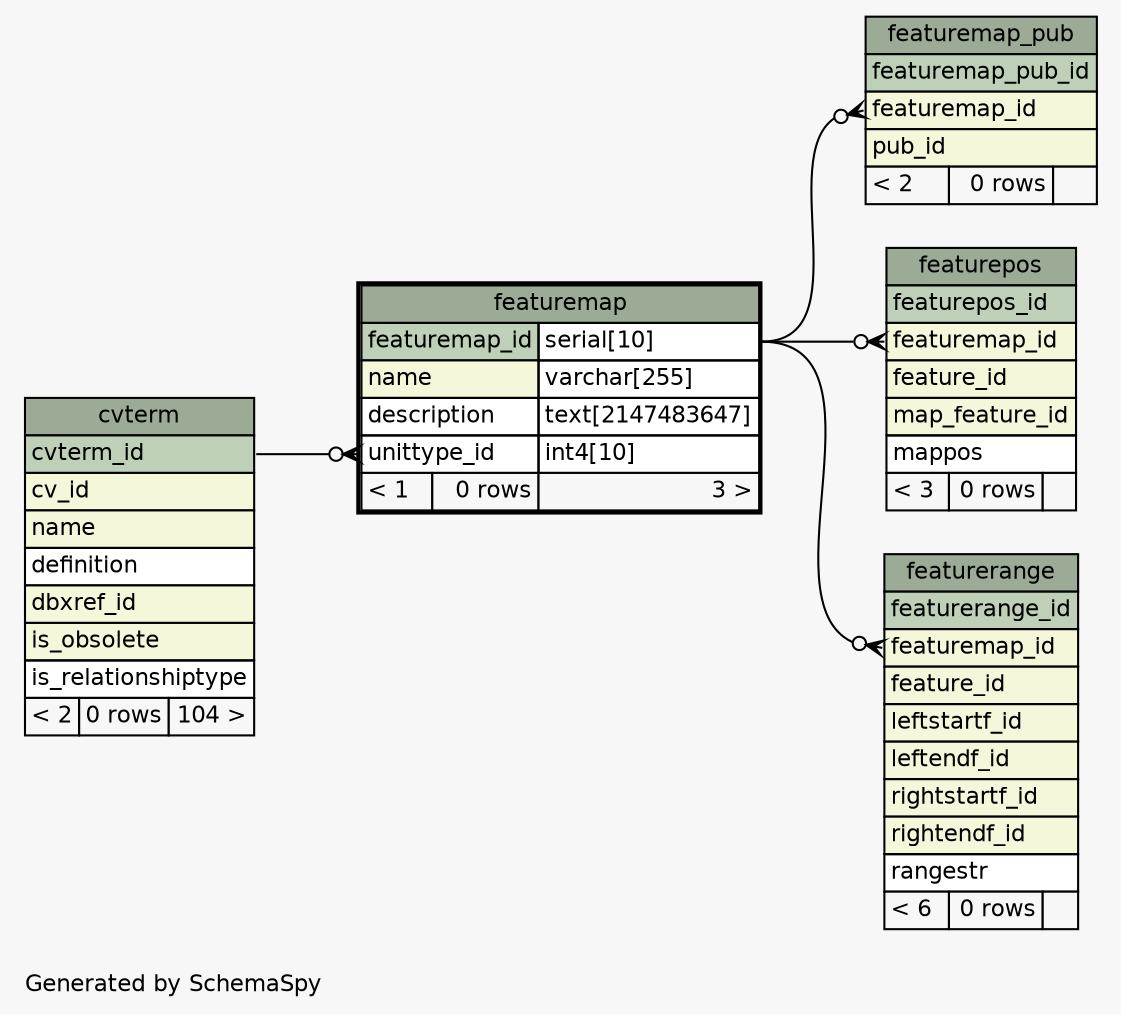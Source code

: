 // dot 2.38.0 on Mac OS X 10.9.3
// SchemaSpy rev 590
digraph "oneDegreeRelationshipsDiagram" {
  graph [
    rankdir="RL"
    bgcolor="#f7f7f7"
    label="\nGenerated by SchemaSpy"
    labeljust="l"
    nodesep="0.18"
    ranksep="0.46"
    fontname="Helvetica"
    fontsize="11"
  ];
  node [
    fontname="Helvetica"
    fontsize="11"
    shape="plaintext"
  ];
  edge [
    arrowsize="0.8"
  ];
  "featuremap":"unittype_id":w -> "cvterm":"cvterm_id":e [arrowhead=none dir=back arrowtail=crowodot];
  "featuremap_pub":"featuremap_id":w -> "featuremap":"featuremap_id.type":e [arrowhead=none dir=back arrowtail=crowodot];
  "featurepos":"featuremap_id":w -> "featuremap":"featuremap_id.type":e [arrowhead=none dir=back arrowtail=crowodot];
  "featurerange":"featuremap_id":w -> "featuremap":"featuremap_id.type":e [arrowhead=none dir=back arrowtail=crowodot];
  "cvterm" [
    label=<
    <TABLE BORDER="0" CELLBORDER="1" CELLSPACING="0" BGCOLOR="#ffffff">
      <TR><TD COLSPAN="3" BGCOLOR="#9bab96" ALIGN="CENTER">cvterm</TD></TR>
      <TR><TD PORT="cvterm_id" COLSPAN="3" BGCOLOR="#bed1b8" ALIGN="LEFT">cvterm_id</TD></TR>
      <TR><TD PORT="cv_id" COLSPAN="3" BGCOLOR="#f4f7da" ALIGN="LEFT">cv_id</TD></TR>
      <TR><TD PORT="name" COLSPAN="3" BGCOLOR="#f4f7da" ALIGN="LEFT">name</TD></TR>
      <TR><TD PORT="definition" COLSPAN="3" ALIGN="LEFT">definition</TD></TR>
      <TR><TD PORT="dbxref_id" COLSPAN="3" BGCOLOR="#f4f7da" ALIGN="LEFT">dbxref_id</TD></TR>
      <TR><TD PORT="is_obsolete" COLSPAN="3" BGCOLOR="#f4f7da" ALIGN="LEFT">is_obsolete</TD></TR>
      <TR><TD PORT="is_relationshiptype" COLSPAN="3" ALIGN="LEFT">is_relationshiptype</TD></TR>
      <TR><TD ALIGN="LEFT" BGCOLOR="#f7f7f7">&lt; 2</TD><TD ALIGN="RIGHT" BGCOLOR="#f7f7f7">0 rows</TD><TD ALIGN="RIGHT" BGCOLOR="#f7f7f7">104 &gt;</TD></TR>
    </TABLE>>
    URL="cvterm.html"
    tooltip="cvterm"
  ];
  "featuremap" [
    label=<
    <TABLE BORDER="2" CELLBORDER="1" CELLSPACING="0" BGCOLOR="#ffffff">
      <TR><TD COLSPAN="3" BGCOLOR="#9bab96" ALIGN="CENTER">featuremap</TD></TR>
      <TR><TD PORT="featuremap_id" COLSPAN="2" BGCOLOR="#bed1b8" ALIGN="LEFT">featuremap_id</TD><TD PORT="featuremap_id.type" ALIGN="LEFT">serial[10]</TD></TR>
      <TR><TD PORT="name" COLSPAN="2" BGCOLOR="#f4f7da" ALIGN="LEFT">name</TD><TD PORT="name.type" ALIGN="LEFT">varchar[255]</TD></TR>
      <TR><TD PORT="description" COLSPAN="2" ALIGN="LEFT">description</TD><TD PORT="description.type" ALIGN="LEFT">text[2147483647]</TD></TR>
      <TR><TD PORT="unittype_id" COLSPAN="2" ALIGN="LEFT">unittype_id</TD><TD PORT="unittype_id.type" ALIGN="LEFT">int4[10]</TD></TR>
      <TR><TD ALIGN="LEFT" BGCOLOR="#f7f7f7">&lt; 1</TD><TD ALIGN="RIGHT" BGCOLOR="#f7f7f7">0 rows</TD><TD ALIGN="RIGHT" BGCOLOR="#f7f7f7">3 &gt;</TD></TR>
    </TABLE>>
    URL="featuremap.html"
    tooltip="featuremap"
  ];
  "featuremap_pub" [
    label=<
    <TABLE BORDER="0" CELLBORDER="1" CELLSPACING="0" BGCOLOR="#ffffff">
      <TR><TD COLSPAN="3" BGCOLOR="#9bab96" ALIGN="CENTER">featuremap_pub</TD></TR>
      <TR><TD PORT="featuremap_pub_id" COLSPAN="3" BGCOLOR="#bed1b8" ALIGN="LEFT">featuremap_pub_id</TD></TR>
      <TR><TD PORT="featuremap_id" COLSPAN="3" BGCOLOR="#f4f7da" ALIGN="LEFT">featuremap_id</TD></TR>
      <TR><TD PORT="pub_id" COLSPAN="3" BGCOLOR="#f4f7da" ALIGN="LEFT">pub_id</TD></TR>
      <TR><TD ALIGN="LEFT" BGCOLOR="#f7f7f7">&lt; 2</TD><TD ALIGN="RIGHT" BGCOLOR="#f7f7f7">0 rows</TD><TD ALIGN="RIGHT" BGCOLOR="#f7f7f7">  </TD></TR>
    </TABLE>>
    URL="featuremap_pub.html"
    tooltip="featuremap_pub"
  ];
  "featurepos" [
    label=<
    <TABLE BORDER="0" CELLBORDER="1" CELLSPACING="0" BGCOLOR="#ffffff">
      <TR><TD COLSPAN="3" BGCOLOR="#9bab96" ALIGN="CENTER">featurepos</TD></TR>
      <TR><TD PORT="featurepos_id" COLSPAN="3" BGCOLOR="#bed1b8" ALIGN="LEFT">featurepos_id</TD></TR>
      <TR><TD PORT="featuremap_id" COLSPAN="3" BGCOLOR="#f4f7da" ALIGN="LEFT">featuremap_id</TD></TR>
      <TR><TD PORT="feature_id" COLSPAN="3" BGCOLOR="#f4f7da" ALIGN="LEFT">feature_id</TD></TR>
      <TR><TD PORT="map_feature_id" COLSPAN="3" BGCOLOR="#f4f7da" ALIGN="LEFT">map_feature_id</TD></TR>
      <TR><TD PORT="mappos" COLSPAN="3" ALIGN="LEFT">mappos</TD></TR>
      <TR><TD ALIGN="LEFT" BGCOLOR="#f7f7f7">&lt; 3</TD><TD ALIGN="RIGHT" BGCOLOR="#f7f7f7">0 rows</TD><TD ALIGN="RIGHT" BGCOLOR="#f7f7f7">  </TD></TR>
    </TABLE>>
    URL="featurepos.html"
    tooltip="featurepos"
  ];
  "featurerange" [
    label=<
    <TABLE BORDER="0" CELLBORDER="1" CELLSPACING="0" BGCOLOR="#ffffff">
      <TR><TD COLSPAN="3" BGCOLOR="#9bab96" ALIGN="CENTER">featurerange</TD></TR>
      <TR><TD PORT="featurerange_id" COLSPAN="3" BGCOLOR="#bed1b8" ALIGN="LEFT">featurerange_id</TD></TR>
      <TR><TD PORT="featuremap_id" COLSPAN="3" BGCOLOR="#f4f7da" ALIGN="LEFT">featuremap_id</TD></TR>
      <TR><TD PORT="feature_id" COLSPAN="3" BGCOLOR="#f4f7da" ALIGN="LEFT">feature_id</TD></TR>
      <TR><TD PORT="leftstartf_id" COLSPAN="3" BGCOLOR="#f4f7da" ALIGN="LEFT">leftstartf_id</TD></TR>
      <TR><TD PORT="leftendf_id" COLSPAN="3" BGCOLOR="#f4f7da" ALIGN="LEFT">leftendf_id</TD></TR>
      <TR><TD PORT="rightstartf_id" COLSPAN="3" BGCOLOR="#f4f7da" ALIGN="LEFT">rightstartf_id</TD></TR>
      <TR><TD PORT="rightendf_id" COLSPAN="3" BGCOLOR="#f4f7da" ALIGN="LEFT">rightendf_id</TD></TR>
      <TR><TD PORT="rangestr" COLSPAN="3" ALIGN="LEFT">rangestr</TD></TR>
      <TR><TD ALIGN="LEFT" BGCOLOR="#f7f7f7">&lt; 6</TD><TD ALIGN="RIGHT" BGCOLOR="#f7f7f7">0 rows</TD><TD ALIGN="RIGHT" BGCOLOR="#f7f7f7">  </TD></TR>
    </TABLE>>
    URL="featurerange.html"
    tooltip="featurerange"
  ];
}
